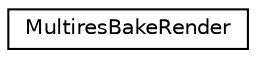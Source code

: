 digraph G
{
  edge [fontname="Helvetica",fontsize="10",labelfontname="Helvetica",labelfontsize="10"];
  node [fontname="Helvetica",fontsize="10",shape=record];
  rankdir=LR;
  Node1 [label="MultiresBakeRender",height=0.2,width=0.4,color="black", fillcolor="white", style="filled",URL="$d7/d42/structMultiresBakeRender.html"];
}
